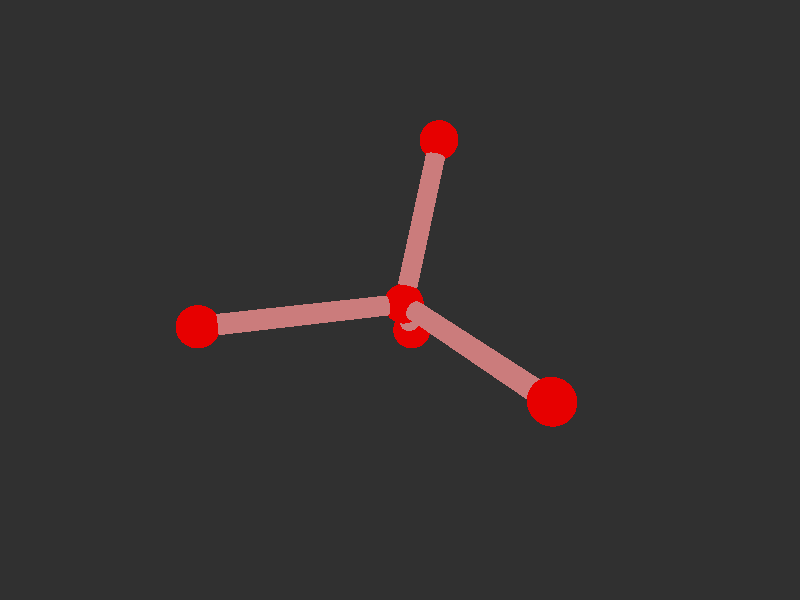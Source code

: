 #version 3.7; 
    global_settings { assumed_gamma 1.0 }
    

    camera {
    location  <20, 20, 20>
    right     x*image_width/image_height
    look_at   <0, 0, 0>
    angle 58
    }

    background { color rgb<1,1,1>*0.03 }


    light_source { <-20, 30, -25> color red 0.6 green 0.6 blue 0.6 }
    light_source { < 20, 30, -25> color red 0.6 green 0.6 blue 0.6 }
    
    #declare m = 1;
    union {

    union {
    sphere { m*<-0.9779868691833964,-1.068139963847385,-0.7108816777667529>, 1 }        
    sphere {  m*<0.45310168843268284,-0.2400959905370099,9.1515590477151>, 1 }
    sphere {  m*<7.808453126432659,-0.3290162665313659,-5.427934242330233>, 1 }
    sphere {  m*<-6.243709998180887,5.260871857460783,-3.406229621376444>, 1}
    sphere { m*<-2.219536116250831,-3.729840584558716,-1.3210047166293863>, 1 }    

        pigment { color rgb<0.8,0,0>  }
    finish { ambient 0.1 diffuse 0.7 phong 1 }
    }    
    union {
    cylinder { m*<0.45310168843268284,-0.2400959905370099,9.1515590477151>, <-0.9779868691833964,-1.068139963847385,-0.7108816777667529>, 0.5 }
    cylinder { m*<7.808453126432659,-0.3290162665313659,-5.427934242330233>, <-0.9779868691833964,-1.068139963847385,-0.7108816777667529>, 0.5}
    cylinder { m*<-6.243709998180887,5.260871857460783,-3.406229621376444>, <-0.9779868691833964,-1.068139963847385,-0.7108816777667529>, 0.5 }
    cylinder {  m*<-2.219536116250831,-3.729840584558716,-1.3210047166293863>, <-0.9779868691833964,-1.068139963847385,-0.7108816777667529>, 0.5}

    pigment { color rgb<0.6,.2,.2>  }
    finish { ambient 0.1 diffuse 0.7 phong 1 }    
    }
    
    // rotate <0, 0, 0>
    }
    #version 3.7; 
    global_settings { assumed_gamma 1.0 }
    

    camera {
    location  <20, 20, 20>
    right     x*image_width/image_height
    look_at   <0, 0, 0>
    angle 58
    }

    background { color rgb<1,1,1>*0.03 }


    light_source { <-20, 30, -25> color red 0.6 green 0.6 blue 0.6 }
    light_source { < 20, 30, -25> color red 0.6 green 0.6 blue 0.6 }
    
    #declare m = 1;
    union {

    union {
    sphere { m*<-0.9779868691833964,-1.068139963847385,-0.7108816777667529>, 1 }        
    sphere {  m*<0.45310168843268284,-0.2400959905370099,9.1515590477151>, 1 }
    sphere {  m*<7.808453126432659,-0.3290162665313659,-5.427934242330233>, 1 }
    sphere {  m*<-6.243709998180887,5.260871857460783,-3.406229621376444>, 1}
    sphere { m*<-2.219536116250831,-3.729840584558716,-1.3210047166293863>, 1 }    

        pigment { color rgb<0.8,0,0>  }
    finish { ambient 0.1 diffuse 0.7 phong 1 }
    }    
    union {
    cylinder { m*<0.45310168843268284,-0.2400959905370099,9.1515590477151>, <-0.9779868691833964,-1.068139963847385,-0.7108816777667529>, 0.5 }
    cylinder { m*<7.808453126432659,-0.3290162665313659,-5.427934242330233>, <-0.9779868691833964,-1.068139963847385,-0.7108816777667529>, 0.5}
    cylinder { m*<-6.243709998180887,5.260871857460783,-3.406229621376444>, <-0.9779868691833964,-1.068139963847385,-0.7108816777667529>, 0.5 }
    cylinder {  m*<-2.219536116250831,-3.729840584558716,-1.3210047166293863>, <-0.9779868691833964,-1.068139963847385,-0.7108816777667529>, 0.5}

    pigment { color rgb<0.6,.2,.2>  }
    finish { ambient 0.1 diffuse 0.7 phong 1 }    
    }
    
    // rotate <0, 0, 0>
    }
    